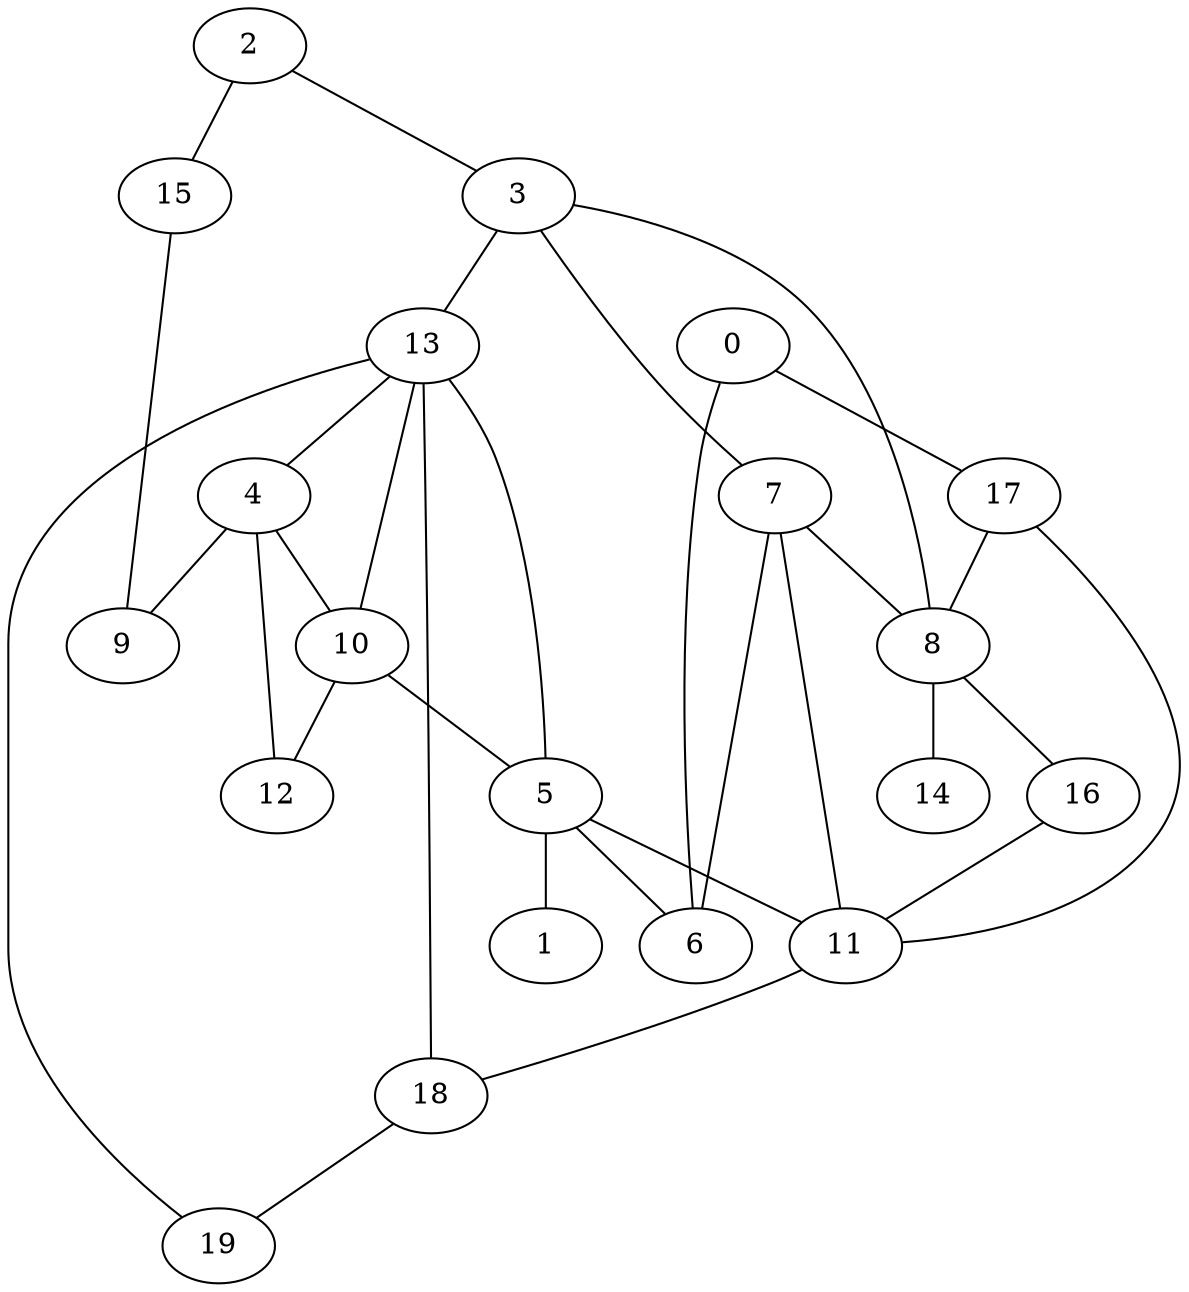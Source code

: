 strict graph "" {
	0 -- 17;
	0 -- 6;
	17 -- 8;
	17 -- 11;
	2 -- 3;
	2 -- 15;
	3 -- 7;
	3 -- 13;
	3 -- 8;
	15 -- 9;
	7 -- 6;
	7 -- 8;
	7 -- 11;
	13 -- 4;
	13 -- 10;
	13 -- 5;
	13 -- 18;
	13 -- 19;
	4 -- 9;
	4 -- 10;
	4 -- 12;
	10 -- 5;
	10 -- 12;
	5 -- 1;
	5 -- 6;
	5 -- 11;
	8 -- 14;
	8 -- 16;
	16 -- 11;
	11 -- 18;
	18 -- 19;
}
